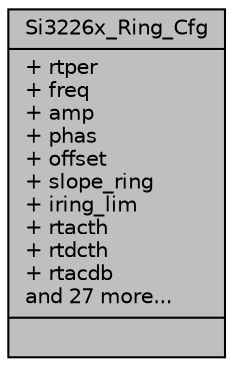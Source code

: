 digraph "Si3226x_Ring_Cfg"
{
  edge [fontname="Helvetica",fontsize="10",labelfontname="Helvetica",labelfontsize="10"];
  node [fontname="Helvetica",fontsize="10",shape=record];
  Node1 [label="{Si3226x_Ring_Cfg\n|+ rtper\l+ freq\l+ amp\l+ phas\l+ offset\l+ slope_ring\l+ iring_lim\l+ rtacth\l+ rtdcth\l+ rtacdb\land 27 more...\l|}",height=0.2,width=0.4,color="black", fillcolor="grey75", style="filled", fontcolor="black"];
}
